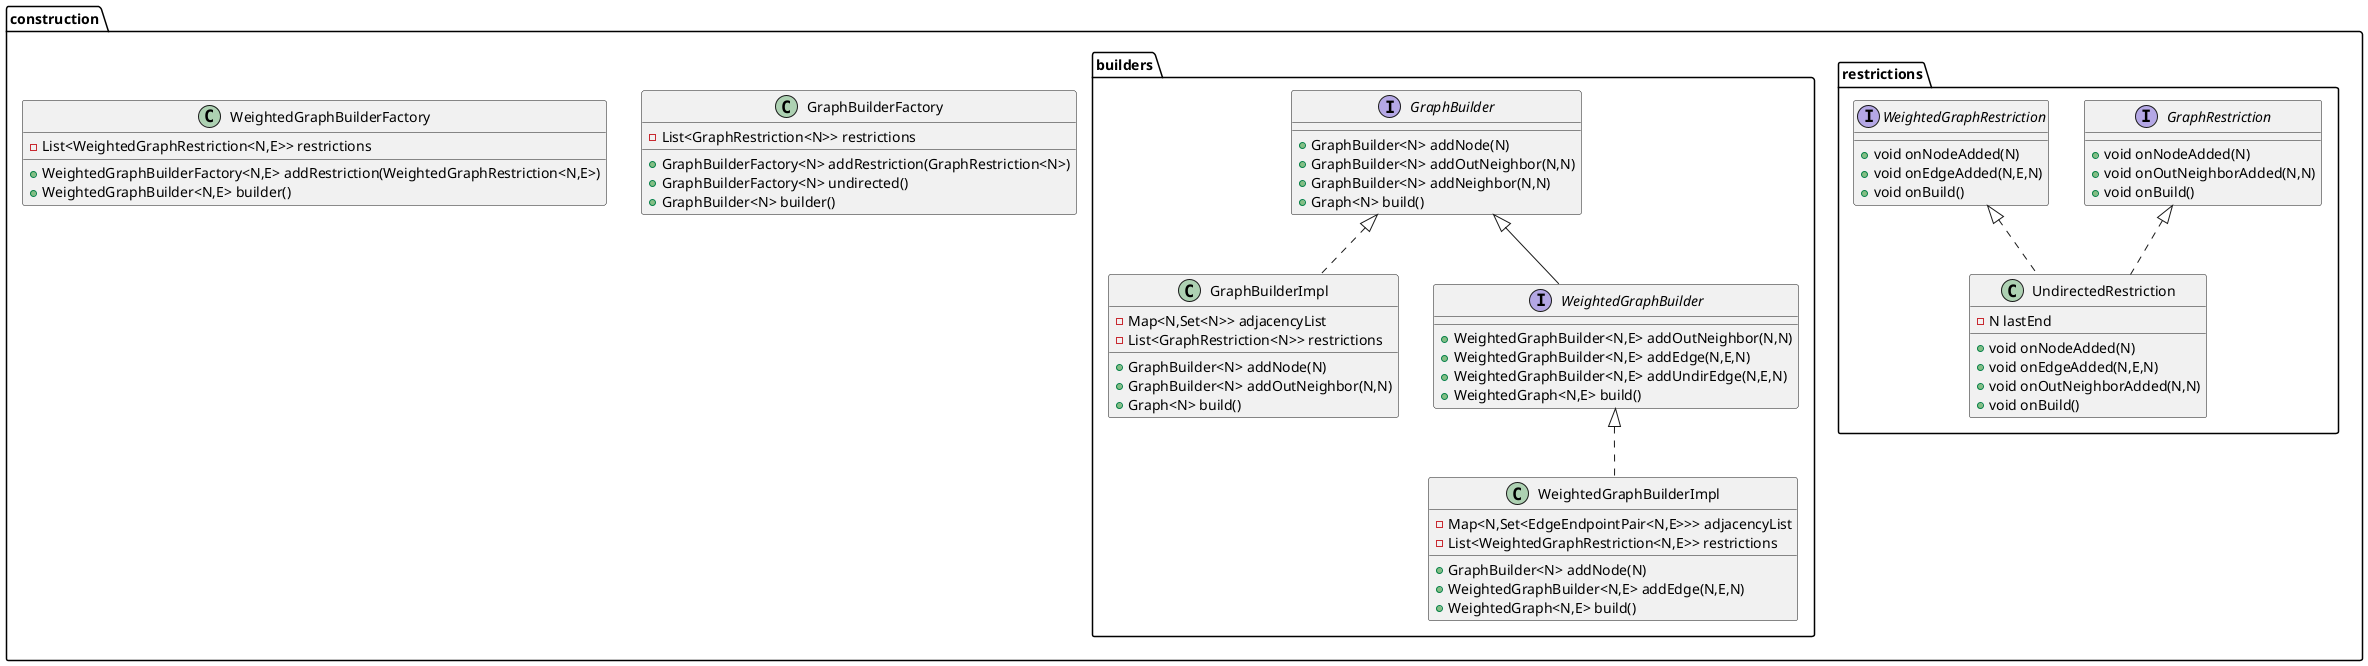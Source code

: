 @startuml
interface construction.restrictions.GraphRestriction {
+ void onNodeAdded(N)
+ void onOutNeighborAdded(N,N)
+ void onBuild()
}

interface construction.builders.GraphBuilder {
+ GraphBuilder<N> addNode(N)
+ GraphBuilder<N> addOutNeighbor(N,N)
+ GraphBuilder<N> addNeighbor(N,N)
+ Graph<N> build()
}

interface construction.restrictions.WeightedGraphRestriction {
+ void onNodeAdded(N)
+ void onEdgeAdded(N,E,N)
+ void onBuild()
}

class construction.GraphBuilderFactory {
- List<GraphRestriction<N>> restrictions
+ GraphBuilderFactory<N> addRestriction(GraphRestriction<N>)
+ GraphBuilderFactory<N> undirected()
+ GraphBuilder<N> builder()
}


class construction.builders.WeightedGraphBuilderImpl {
- Map<N,Set<EdgeEndpointPair<N,E>>> adjacencyList
- List<WeightedGraphRestriction<N,E>> restrictions
+ GraphBuilder<N> addNode(N)
+ WeightedGraphBuilder<N,E> addEdge(N,E,N)
+ WeightedGraph<N,E> build()
}


class construction.WeightedGraphBuilderFactory {
- List<WeightedGraphRestriction<N,E>> restrictions
+ WeightedGraphBuilderFactory<N,E> addRestriction(WeightedGraphRestriction<N,E>)
+ WeightedGraphBuilder<N,E> builder()
}


class construction.builders.GraphBuilderImpl {
- Map<N,Set<N>> adjacencyList
- List<GraphRestriction<N>> restrictions
+ GraphBuilder<N> addNode(N)
+ GraphBuilder<N> addOutNeighbor(N,N)
+ Graph<N> build()
}


class construction.restrictions.UndirectedRestriction {
- N lastEnd
+ void onNodeAdded(N)
+ void onEdgeAdded(N,E,N)
+ void onOutNeighborAdded(N,N)
+ void onBuild()
}


interface construction.builders.WeightedGraphBuilder {
+ WeightedGraphBuilder<N,E> addOutNeighbor(N,N)
+ WeightedGraphBuilder<N,E> addEdge(N,E,N)
+ WeightedGraphBuilder<N,E> addUndirEdge(N,E,N)
+ WeightedGraph<N,E> build()
}



construction.builders.WeightedGraphBuilder <|.. construction.builders.WeightedGraphBuilderImpl
construction.builders.GraphBuilder <|.. construction.builders.GraphBuilderImpl
construction.restrictions.GraphRestriction <|.. construction.restrictions.UndirectedRestriction
construction.restrictions.WeightedGraphRestriction <|.. construction.restrictions.UndirectedRestriction
construction.builders.GraphBuilder <|-- construction.builders.WeightedGraphBuilder
@enduml